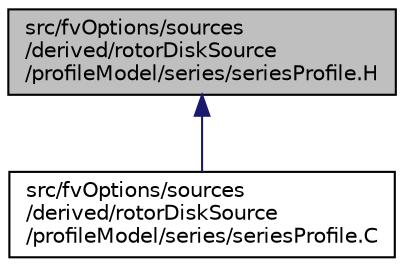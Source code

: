 digraph "src/fvOptions/sources/derived/rotorDiskSource/profileModel/series/seriesProfile.H"
{
  bgcolor="transparent";
  edge [fontname="Helvetica",fontsize="10",labelfontname="Helvetica",labelfontsize="10"];
  node [fontname="Helvetica",fontsize="10",shape=record];
  Node86 [label="src/fvOptions/sources\l/derived/rotorDiskSource\l/profileModel/series/seriesProfile.H",height=0.2,width=0.4,color="black", fillcolor="grey75", style="filled", fontcolor="black"];
  Node86 -> Node87 [dir="back",color="midnightblue",fontsize="10",style="solid",fontname="Helvetica"];
  Node87 [label="src/fvOptions/sources\l/derived/rotorDiskSource\l/profileModel/series/seriesProfile.C",height=0.2,width=0.4,color="black",URL="$a05366.html"];
}
